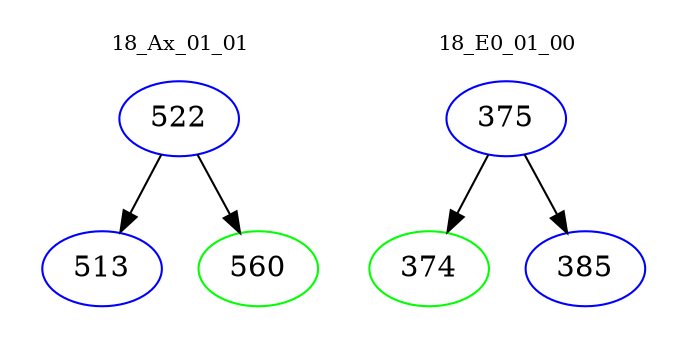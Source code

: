digraph{
subgraph cluster_0 {
color = white
label = "18_Ax_01_01";
fontsize=10;
T0_522 [label="522", color="blue"]
T0_522 -> T0_513 [color="black"]
T0_513 [label="513", color="blue"]
T0_522 -> T0_560 [color="black"]
T0_560 [label="560", color="green"]
}
subgraph cluster_1 {
color = white
label = "18_E0_01_00";
fontsize=10;
T1_375 [label="375", color="blue"]
T1_375 -> T1_374 [color="black"]
T1_374 [label="374", color="green"]
T1_375 -> T1_385 [color="black"]
T1_385 [label="385", color="blue"]
}
}

